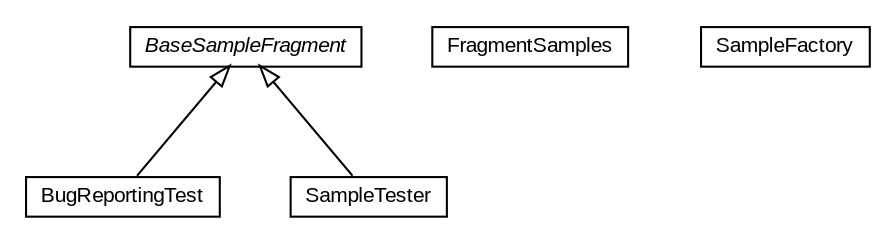 #!/usr/local/bin/dot
#
# Class diagram 
# Generated by UMLGraph version R5_6-24-gf6e263 (http://www.umlgraph.org/)
#

digraph G {
	edge [fontname="arial",fontsize=10,labelfontname="arial",labelfontsize=10];
	node [fontname="arial",fontsize=10,shape=plaintext];
	nodesep=0.25;
	ranksep=0.5;
	// org.osmdroid.samplefragments.BaseSampleFragment
	c750 [label=<<table title="org.osmdroid.samplefragments.BaseSampleFragment" border="0" cellborder="1" cellspacing="0" cellpadding="2" port="p" href="./BaseSampleFragment.html">
		<tr><td><table border="0" cellspacing="0" cellpadding="1">
<tr><td align="center" balign="center"><font face="arial italic"> BaseSampleFragment </font></td></tr>
		</table></td></tr>
		</table>>, URL="./BaseSampleFragment.html", fontname="arial", fontcolor="black", fontsize=10.0];
	// org.osmdroid.samplefragments.BugReportingTest
	c751 [label=<<table title="org.osmdroid.samplefragments.BugReportingTest" border="0" cellborder="1" cellspacing="0" cellpadding="2" port="p" href="./BugReportingTest.html">
		<tr><td><table border="0" cellspacing="0" cellpadding="1">
<tr><td align="center" balign="center"> BugReportingTest </td></tr>
		</table></td></tr>
		</table>>, URL="./BugReportingTest.html", fontname="arial", fontcolor="black", fontsize=10.0];
	// org.osmdroid.samplefragments.FragmentSamples
	c776 [label=<<table title="org.osmdroid.samplefragments.FragmentSamples" border="0" cellborder="1" cellspacing="0" cellpadding="2" port="p" href="./FragmentSamples.html">
		<tr><td><table border="0" cellspacing="0" cellpadding="1">
<tr><td align="center" balign="center"> FragmentSamples </td></tr>
		</table></td></tr>
		</table>>, URL="./FragmentSamples.html", fontname="arial", fontcolor="black", fontsize=10.0];
	// org.osmdroid.samplefragments.SampleFactory
	c790 [label=<<table title="org.osmdroid.samplefragments.SampleFactory" border="0" cellborder="1" cellspacing="0" cellpadding="2" port="p" href="./SampleFactory.html">
		<tr><td><table border="0" cellspacing="0" cellpadding="1">
<tr><td align="center" balign="center"> SampleFactory </td></tr>
		</table></td></tr>
		</table>>, URL="./SampleFactory.html", fontname="arial", fontcolor="black", fontsize=10.0];
	// org.osmdroid.samplefragments.SampleTester
	c791 [label=<<table title="org.osmdroid.samplefragments.SampleTester" border="0" cellborder="1" cellspacing="0" cellpadding="2" port="p" href="./SampleTester.html">
		<tr><td><table border="0" cellspacing="0" cellpadding="1">
<tr><td align="center" balign="center"> SampleTester </td></tr>
		</table></td></tr>
		</table>>, URL="./SampleTester.html", fontname="arial", fontcolor="black", fontsize=10.0];
	//org.osmdroid.samplefragments.BugReportingTest extends org.osmdroid.samplefragments.BaseSampleFragment
	c750:p -> c751:p [dir=back,arrowtail=empty];
	//org.osmdroid.samplefragments.SampleTester extends org.osmdroid.samplefragments.BaseSampleFragment
	c750:p -> c791:p [dir=back,arrowtail=empty];
}

